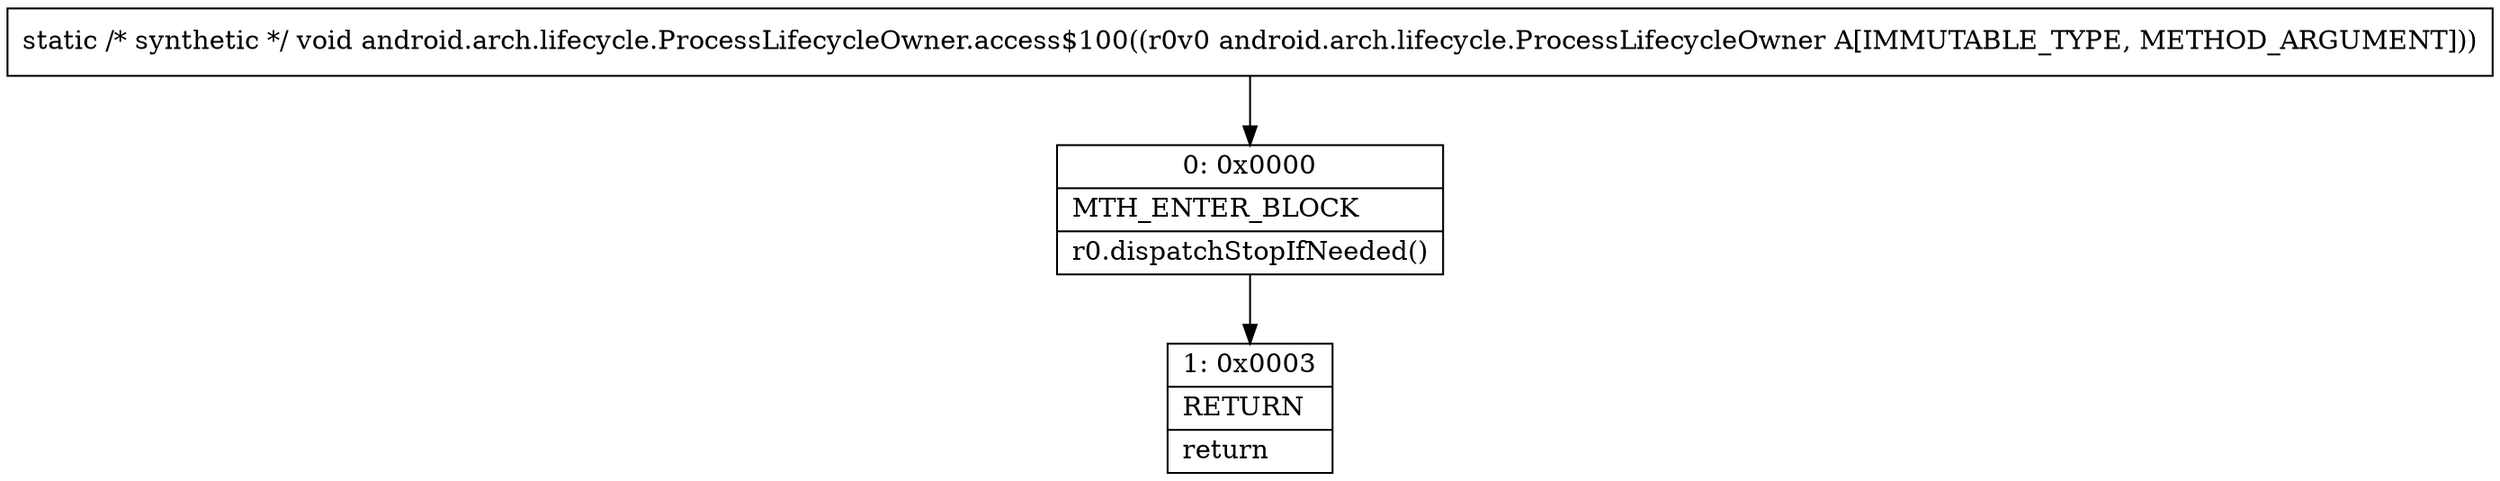 digraph "CFG forandroid.arch.lifecycle.ProcessLifecycleOwner.access$100(Landroid\/arch\/lifecycle\/ProcessLifecycleOwner;)V" {
Node_0 [shape=record,label="{0\:\ 0x0000|MTH_ENTER_BLOCK\l|r0.dispatchStopIfNeeded()\l}"];
Node_1 [shape=record,label="{1\:\ 0x0003|RETURN\l|return\l}"];
MethodNode[shape=record,label="{static \/* synthetic *\/ void android.arch.lifecycle.ProcessLifecycleOwner.access$100((r0v0 android.arch.lifecycle.ProcessLifecycleOwner A[IMMUTABLE_TYPE, METHOD_ARGUMENT])) }"];
MethodNode -> Node_0;
Node_0 -> Node_1;
}

